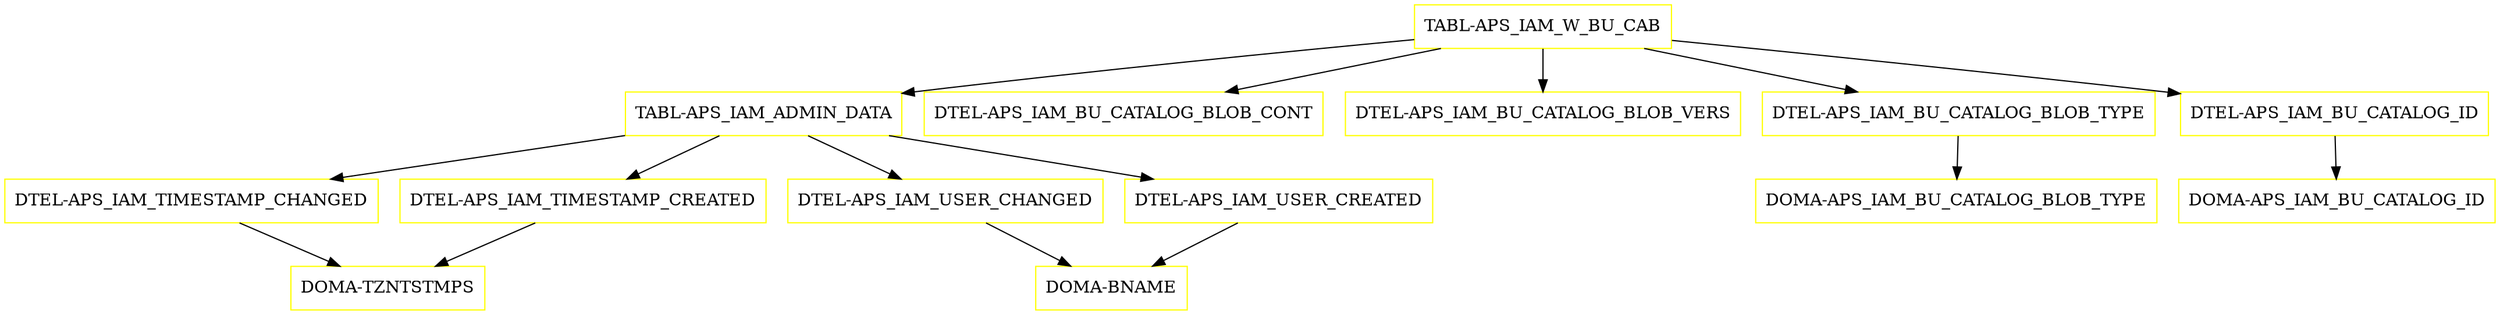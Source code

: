 digraph G {
  "TABL-APS_IAM_W_BU_CAB" [shape=box,color=yellow];
  "TABL-APS_IAM_ADMIN_DATA" [shape=box,color=yellow,URL="./TABL_APS_IAM_ADMIN_DATA.html"];
  "DTEL-APS_IAM_TIMESTAMP_CHANGED" [shape=box,color=yellow,URL="./DTEL_APS_IAM_TIMESTAMP_CHANGED.html"];
  "DOMA-TZNTSTMPS" [shape=box,color=yellow,URL="./DOMA_TZNTSTMPS.html"];
  "DTEL-APS_IAM_USER_CHANGED" [shape=box,color=yellow,URL="./DTEL_APS_IAM_USER_CHANGED.html"];
  "DOMA-BNAME" [shape=box,color=yellow,URL="./DOMA_BNAME.html"];
  "DTEL-APS_IAM_TIMESTAMP_CREATED" [shape=box,color=yellow,URL="./DTEL_APS_IAM_TIMESTAMP_CREATED.html"];
  "DTEL-APS_IAM_USER_CREATED" [shape=box,color=yellow,URL="./DTEL_APS_IAM_USER_CREATED.html"];
  "DTEL-APS_IAM_BU_CATALOG_BLOB_CONT" [shape=box,color=yellow,URL="./DTEL_APS_IAM_BU_CATALOG_BLOB_CONT.html"];
  "DTEL-APS_IAM_BU_CATALOG_BLOB_VERS" [shape=box,color=yellow,URL="./DTEL_APS_IAM_BU_CATALOG_BLOB_VERS.html"];
  "DTEL-APS_IAM_BU_CATALOG_BLOB_TYPE" [shape=box,color=yellow,URL="./DTEL_APS_IAM_BU_CATALOG_BLOB_TYPE.html"];
  "DOMA-APS_IAM_BU_CATALOG_BLOB_TYPE" [shape=box,color=yellow,URL="./DOMA_APS_IAM_BU_CATALOG_BLOB_TYPE.html"];
  "DTEL-APS_IAM_BU_CATALOG_ID" [shape=box,color=yellow,URL="./DTEL_APS_IAM_BU_CATALOG_ID.html"];
  "DOMA-APS_IAM_BU_CATALOG_ID" [shape=box,color=yellow,URL="./DOMA_APS_IAM_BU_CATALOG_ID.html"];
  "TABL-APS_IAM_W_BU_CAB" -> "DTEL-APS_IAM_BU_CATALOG_ID";
  "TABL-APS_IAM_W_BU_CAB" -> "DTEL-APS_IAM_BU_CATALOG_BLOB_TYPE";
  "TABL-APS_IAM_W_BU_CAB" -> "DTEL-APS_IAM_BU_CATALOG_BLOB_VERS";
  "TABL-APS_IAM_W_BU_CAB" -> "DTEL-APS_IAM_BU_CATALOG_BLOB_CONT";
  "TABL-APS_IAM_W_BU_CAB" -> "TABL-APS_IAM_ADMIN_DATA";
  "TABL-APS_IAM_ADMIN_DATA" -> "DTEL-APS_IAM_USER_CREATED";
  "TABL-APS_IAM_ADMIN_DATA" -> "DTEL-APS_IAM_TIMESTAMP_CREATED";
  "TABL-APS_IAM_ADMIN_DATA" -> "DTEL-APS_IAM_USER_CHANGED";
  "TABL-APS_IAM_ADMIN_DATA" -> "DTEL-APS_IAM_TIMESTAMP_CHANGED";
  "DTEL-APS_IAM_TIMESTAMP_CHANGED" -> "DOMA-TZNTSTMPS";
  "DTEL-APS_IAM_USER_CHANGED" -> "DOMA-BNAME";
  "DTEL-APS_IAM_TIMESTAMP_CREATED" -> "DOMA-TZNTSTMPS";
  "DTEL-APS_IAM_USER_CREATED" -> "DOMA-BNAME";
  "DTEL-APS_IAM_BU_CATALOG_BLOB_TYPE" -> "DOMA-APS_IAM_BU_CATALOG_BLOB_TYPE";
  "DTEL-APS_IAM_BU_CATALOG_ID" -> "DOMA-APS_IAM_BU_CATALOG_ID";
}
